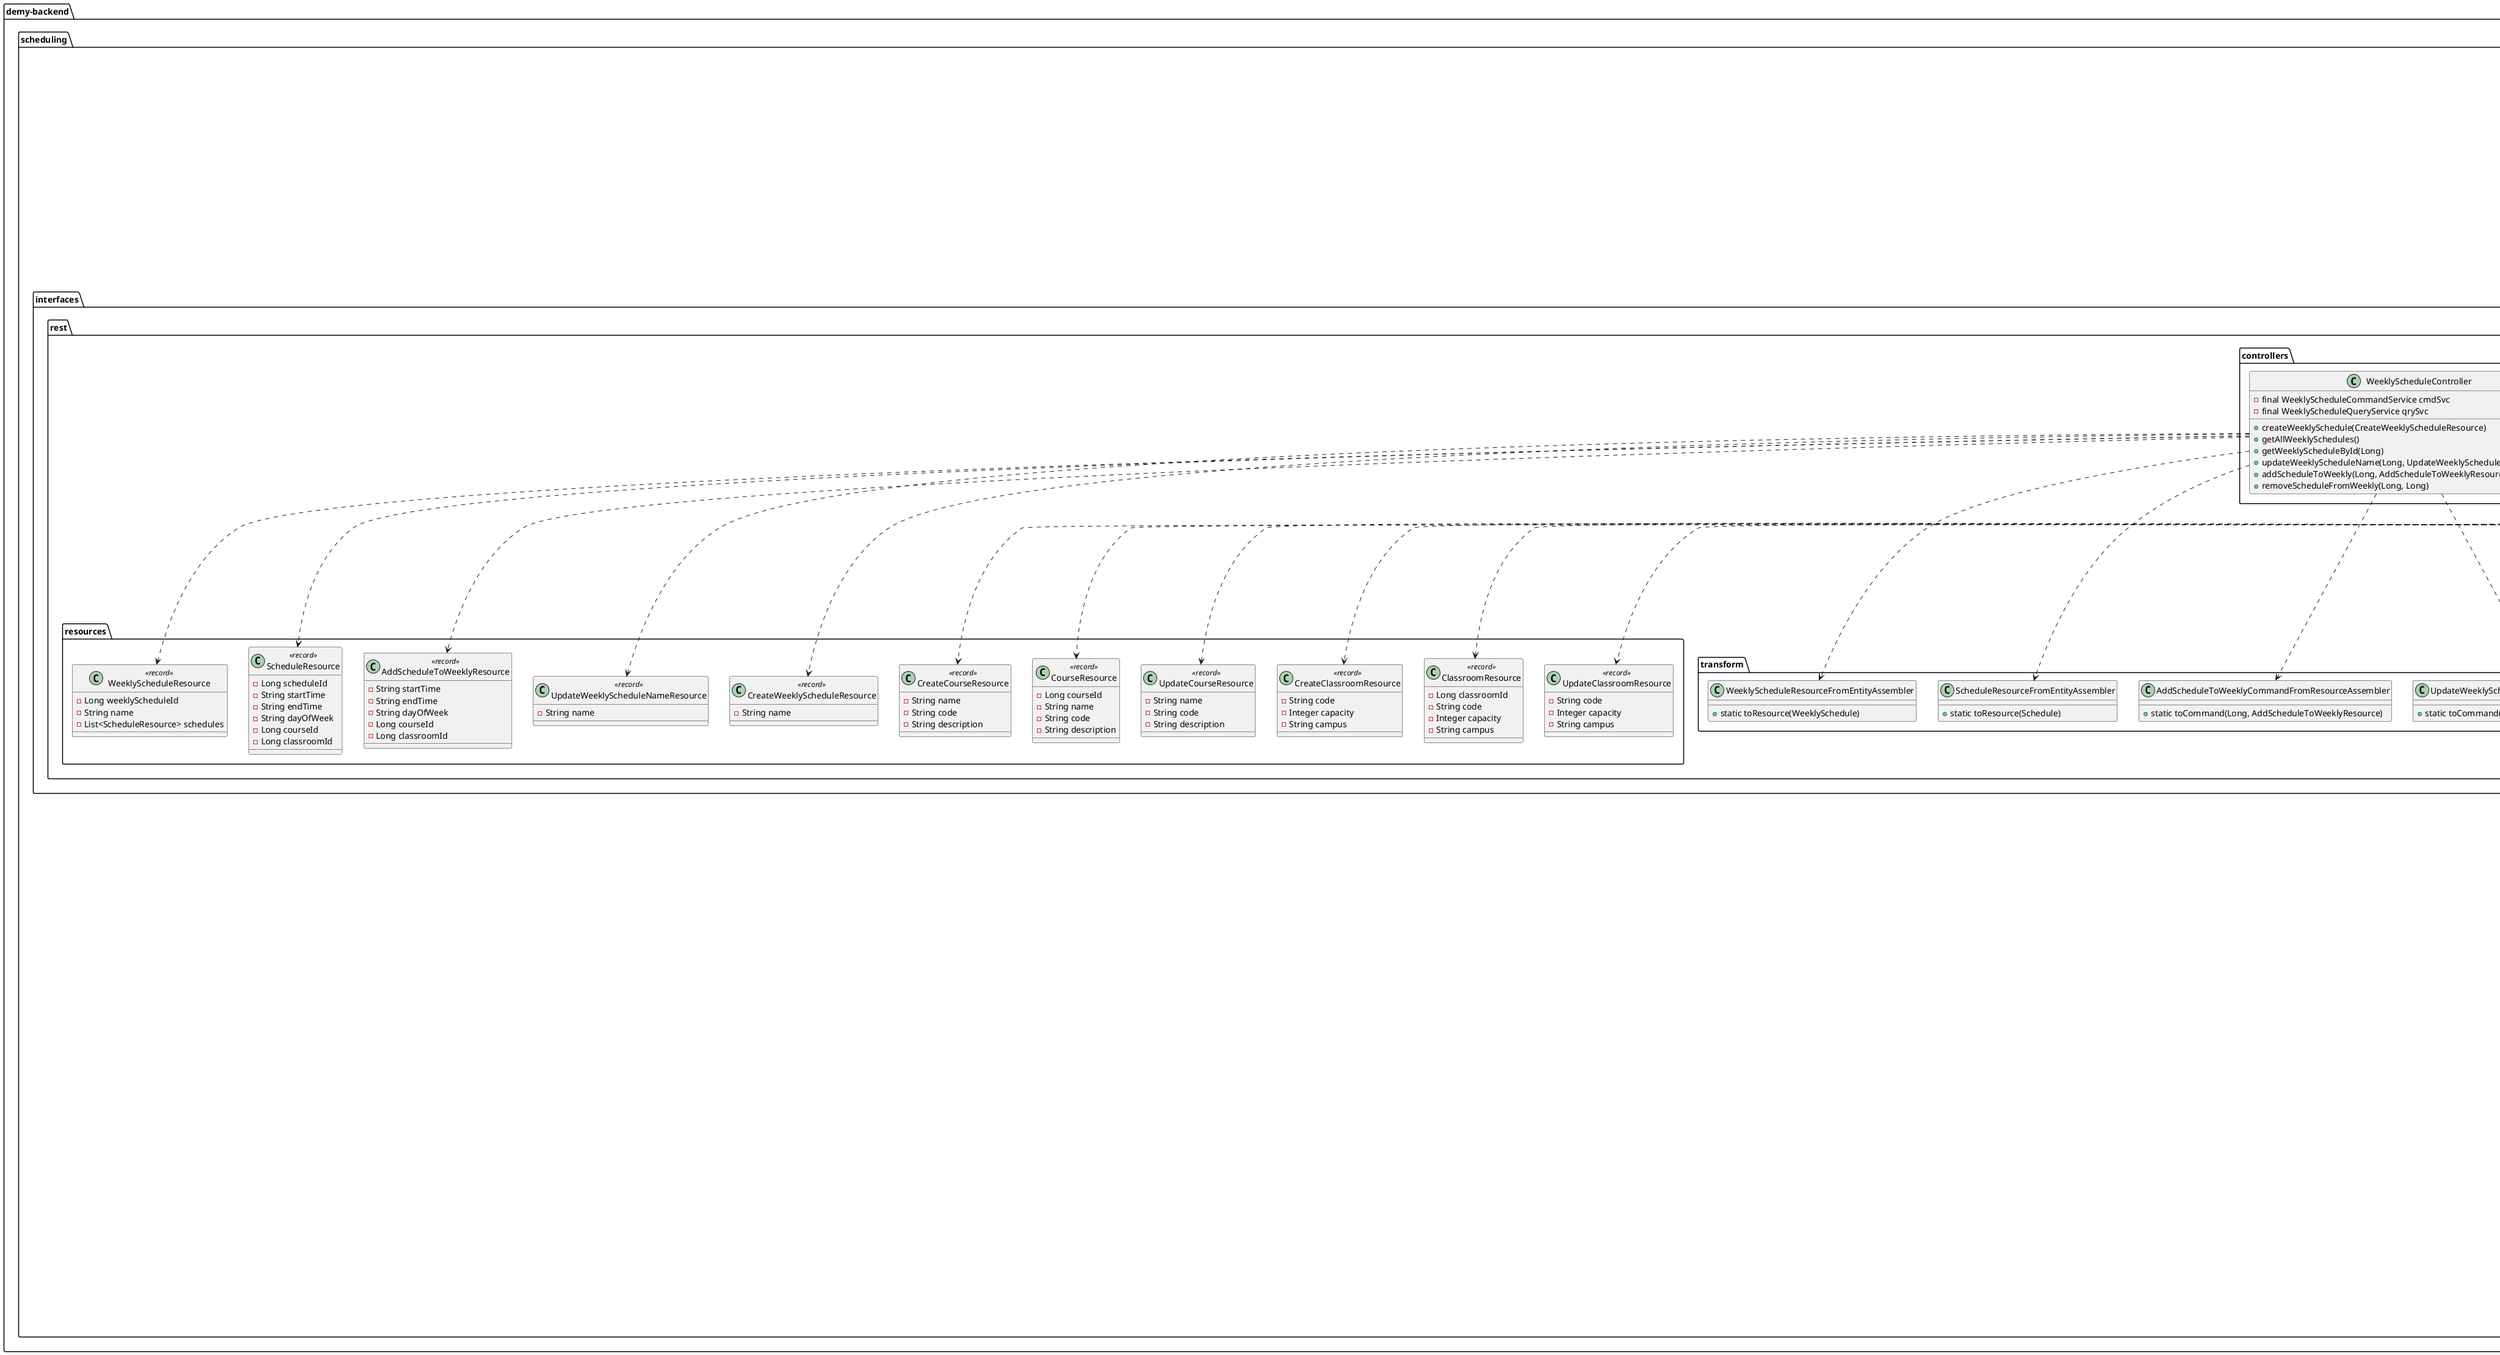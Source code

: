 @startuml
package demy-backend as demy_backend {
    package scheduling {
        ' Application Layer
        package application {
            package internal {
                package commandservices {
                    class ClassroomCommandServiceImpl {
                        - final ClassroomRepository classroomRepository
                        + ClassroomCommandServiceImpl(ClassroomRepository)
                        + Long handle(CreateClassroomCommand)
                        + void handle(DeleteClassroomCommand)
                        + Optional<Classroom> handle(UpdateClassroomCommand)
                    }
                    class CourseCommandServiceImpl {
                        - final CourseRepository courseRepository
                        + CourseCommandServiceImpl(CourseRepository)
                        + Long handle(CreateCourseCommand)
                        + void handle(DeleteCourseCommand)
                        + Optional<Course> handle(UpdateCourseCommand)
                    }
                    class WeeklyScheduleCommandServiceImpl {
                        - final WeeklyScheduleRepository weeklyScheduleRepository
                        + WeeklyScheduleCommandServiceImpl(WeeklyScheduleRepository)
                        + Long handle(CreateWeeklyScheduleCommand)
                        + Optional<WeeklySchedule> handle(UpdateWeeklyScheduleNameCommand)
                        + Optional<WeeklySchedule> handle(AddScheduleToWeeklyCommand)
                        + Optional<WeeklySchedule> handle(RemoveScheduleFromWeeklyCommand)
                    }
                }
                package queryservices {
                    class ClassroomQueryServiceImpl {
                        - final ClassroomRepository classroomRepository
                        + ClassroomQueryServiceImpl(ClassroomRepository)
                        + List<Classroom> handle(GetAllClassroomsQuery)
                        + Optional<Classroom> handle(GetClassroomByIdQuery)
                    }
                    class CourseQueryServiceImpl {
                        - final CourseRepository courseRepository
                        + CourseQueryServiceImpl(CourseRepository)
                        + List<Course> handle(GetAllCoursesQuery)
                        + Optional<Course> handle(GetCourseByIdQuery)
                    }
                    class WeeklyScheduleQueryServiceImpl {
                        - final WeeklyScheduleRepository weeklyScheduleRepository
                        + WeeklyScheduleQueryServiceImpl(WeeklyScheduleRepository)
                        + List<WeeklySchedule> handle(GetAllWeeklySchedulesQuery)
                        + Optional<WeeklySchedule> handle(GetWeeklyScheduleByIdQuery)
                    }
                }
            }
        }
        ' Domain Layer
        package domain {
            package model {
                package aggregates {
                    class Classroom <<AggregateRoot>> {
                        - String code
                        - Integer capacity
                        - String campus
                        # Classroom()
                        + Classroom(String, Integer, String)
                        + Classroom(CreateClassroomCommand)
                        + Classroom updateClassroom(String, Integer, String)
                        + Classroom updateClassroom(UpdateClassroomCommand)
                    }
                    class Course <<AggregateRoot>> {
                        - String name
                        - String code
                        - String description
                        # Course()
                        + Course(String, String, String)
                        + Course(CreateCourseCommand)
                        + Course updateCourse(String, String, String)
                        + Course updateCourse(UpdateCourseCommand)
                    }
                    class WeeklySchedule <<AggregateRoot>> {
                        - String name
                        - List<Schedule> schedules
                        # WeeklySchedule()
                        + WeeklySchedule(String)
                        + WeeklySchedule(CreateWeeklyScheduleCommand)
                        + void updateName(String)
                        + void addSchedule(Schedule)
                        + void addSchedule(String, String, DayOfWeek, Long, Long)
                        + void removeSchedule(Long)
                        + boolean hasConflicts()
                        + List<ScheduleConflict> getConflicts()
                        - boolean hasConflictWith(Schedule)
                    }
                }
                package entities {
                    class Schedule <<Entity>> {
                        - String startTime
                        - String endTime
                        - DayOfWeek dayOfWeek
                        - Long courseId
                        - Long classroomId
                        - WeeklySchedule weeklySchedule
                        # Schedule()
                        + Schedule(String, String, DayOfWeek, Long, Long)
                        + boolean conflictsWith(Schedule)
                        + void setWeeklySchedule(WeeklySchedule)
                    }
                }
                package valueobjects {
                    class ClassroomId <<ValueObject>> {
                        - Long id
                        + ClassroomId()
                        + ClassroomId(Long)
                    }
                    class CourseId <<ValueObject>> {
                        - Long id
                        + CourseId()
                        + CourseId(Long)
                    }
                    class TimeRange <<ValueObject>> {
                        - LocalTime startTime
                        - LocalTime endTime
                        + TimeRange(LocalTime, LocalTime)
                        + TimeRange(String, String)
                        + boolean overlapsWith(TimeRange)
                    }
                    enum DayOfWeek <<ValueObject>> {
                        MONDAY
                        TUESDAY
                        WEDNESDAY
                        THURSDAY
                        FRIDAY
                        SATURDAY
                        SUNDAY
                    }
                    class ScheduleConflict <<ValueObject>> {
                        - Schedule schedule1
                        - Schedule schedule2
                    }
                }
                package commands {
                    class CreateClassroomCommand <<record>> {
                        - String code
                        - Integer capacity
                        - String campus
                    }
                    class UpdateClassroomCommand <<record>> {
                        - Long classroomId
                        - String code
                        - Integer capacity
                        - String campus
                    }
                    class DeleteClassroomCommand <<record>> {
                        - Long classroomId
                    }
                    class CreateCourseCommand <<record>> {
                        - String name
                        - String code
                        - String description
                    }
                    class UpdateCourseCommand <<record>> {
                        - Long courseId
                        - String name
                        - String code
                        - String description
                    }
                    class DeleteCourseCommand <<record>> {
                        - Long courseId
                    }
                    class CreateWeeklyScheduleCommand <<record>> {
                        - String name
                    }
                    class UpdateWeeklyScheduleNameCommand <<record>> {
                        - Long weeklyScheduleId
                        - String name
                    }
                    class AddScheduleToWeeklyCommand <<record>> {
                        - Long weeklyScheduleId
                        - String startTime
                        - String endTime
                        - String dayOfWeek
                        - Long courseId
                        - Long classroomId
                    }
                    class RemoveScheduleFromWeeklyCommand <<record>> {
                        - Long weeklyScheduleId
                        - Long scheduleId
                    }
                }
                package queries {
                    class GetAllClassroomsQuery <<record>> {}
                    class GetClassroomByIdQuery <<record>> {
                        - Long classroomId
                    }
                    class GetAllCoursesQuery <<record>> {}
                    class GetCourseByIdQuery <<record>> {
                        - Long courseId
                    }
                    class GetAllWeeklySchedulesQuery <<record>> {}
                    class GetWeeklyScheduleByIdQuery <<record>> {
                        - Long weeklyScheduleId
                    }
                }
                package services {
                    interface ClassroomCommandService {
                        + Long handle(CreateClassroomCommand)
                        + void handle(DeleteClassroomCommand)
                        + Optional<Classroom> handle(UpdateClassroomCommand)
                    }
                    interface ClassroomQueryService {
                        + List<Classroom> handle(GetAllClassroomsQuery)
                        + Optional<Classroom> handle(GetClassroomByIdQuery)
                    }
                    interface CourseCommandService {
                        + Long handle(CreateCourseCommand)
                        + void handle(DeleteCourseCommand)
                        + Optional<Course> handle(UpdateCourseCommand)
                    }
                    interface CourseQueryService {
                        + List<Course> handle(GetAllCoursesQuery)
                        + Optional<Course> handle(GetCourseByIdQuery)
                    }
                    interface WeeklyScheduleCommandService {
                        + Long handle(CreateWeeklyScheduleCommand)
                        + Optional<WeeklySchedule> handle(UpdateWeeklyScheduleNameCommand)
                        + Optional<WeeklySchedule> handle(AddScheduleToWeeklyCommand)
                        + Optional<WeeklySchedule> handle(RemoveScheduleFromWeeklyCommand)
                    }
                    interface WeeklyScheduleQueryService {
                        + List<WeeklySchedule> handle(GetAllWeeklySchedulesQuery)
                        + Optional<WeeklySchedule> handle(GetWeeklyScheduleByIdQuery)
                    }
                }
            }
        }
        ' Infrastructure Layer
        package infrastructure {
            package persistence {
                package jpa {
                    package repositories {
                        interface ClassroomRepository {
                            + boolean existsByCode(String)
                            + Optional<Classroom> findByCode(String)
                            + List<Classroom> findByCampus(String)
                        }
                        interface CourseRepository {
                            + boolean existsByCode(String)
                            + Optional<Course> findByCode(String)
                            + List<Course> findByNameContaining(String)
                        }
                        interface WeeklyScheduleRepository {
                            + boolean existsByName(String)
                            + Optional<WeeklySchedule> findByName(String)
                        }
                    }
                }
            }
        }
        ' Interfaces Layer (REST)
        package interfaces {
            package rest {
                package controllers {
                    class ClassroomController {
                        - final ClassroomCommandService cmdSvc
                        - final ClassroomQueryService qrySvc
                        + createClassroom(CreateClassroomResource)
                        + getAllClassrooms()
                        + getClassroomById(Long)
                        + updateClassroom(Long, UpdateClassroomResource)
                        + deleteClassroom(Long)
                    }
                    class CourseController {
                        - final CourseCommandService cmdSvc
                        - final CourseQueryService qrySvc
                        + createCourse(CreateCourseResource)
                        + getAllCourses()
                        + getCourseById(Long)
                        + updateCourse(Long, UpdateCourseResource)
                        + deleteCourse(Long)
                    }
                    class WeeklyScheduleController {
                        - final WeeklyScheduleCommandService cmdSvc
                        - final WeeklyScheduleQueryService qrySvc
                        + createWeeklySchedule(CreateWeeklyScheduleResource)
                        + getAllWeeklySchedules()
                        + getWeeklyScheduleById(Long)
                        + updateWeeklyScheduleName(Long, UpdateWeeklyScheduleNameResource)
                        + addScheduleToWeekly(Long, AddScheduleToWeeklyResource)
                        + removeScheduleFromWeekly(Long, Long)
                    }
                }
                package resources {
                    class ClassroomResource <<record>> {
                        - Long classroomId
                        - String code
                        - Integer capacity
                        - String campus
                    }
                    class CreateClassroomResource <<record>> {
                        - String code
                        - Integer capacity
                        - String campus
                    }
                    class UpdateClassroomResource <<record>> {
                        - String code
                        - Integer capacity
                        - String campus
                    }
                    class CourseResource <<record>> {
                        - Long courseId
                        - String name
                        - String code
                        - String description
                    }
                    class CreateCourseResource <<record>> {
                        - String name
                        - String code
                        - String description
                    }
                    class UpdateCourseResource <<record>> {
                        - String name
                        - String code
                        - String description
                    }
                    class WeeklyScheduleResource <<record>> {
                        - Long weeklyScheduleId
                        - String name
                        - List<ScheduleResource> schedules
                    }
                    class CreateWeeklyScheduleResource <<record>> {
                        - String name
                    }
                    class UpdateWeeklyScheduleNameResource <<record>> {
                        - String name
                    }
                    class AddScheduleToWeeklyResource <<record>> {
                        - String startTime
                        - String endTime
                        - String dayOfWeek
                        - Long courseId
                        - Long classroomId
                    }
                    class ScheduleResource <<record>> {
                        - Long scheduleId
                        - String startTime
                        - String endTime
                        - String dayOfWeek
                        - Long courseId
                        - Long classroomId
                    }
                }
                package transform {
                    class ClassroomResourceFromEntityAssembler {
                        + static toResource(Classroom)
                    }
                    class CreateClassroomCommandFromResourceAssembler {
                        + static toCommand(CreateClassroomResource)
                    }
                    class UpdateClassroomCommandFromResourceAssembler {
                        + static toCommand(Long, UpdateClassroomResource)
                    }
                    class CourseResourceFromEntityAssembler {
                        + static toResource(Course)
                    }
                    class CreateCourseCommandFromResourceAssembler {
                        + static toCommand(CreateCourseResource)
                    }
                    class UpdateCourseCommandFromResourceAssembler {
                        + static toCommand(Long, UpdateCourseResource)
                    }
                    class WeeklyScheduleResourceFromEntityAssembler {
                        + static toResource(WeeklySchedule)
                    }
                    class CreateWeeklyScheduleCommandFromResourceAssembler {
                        + static toCommand(CreateWeeklyScheduleResource)
                    }
                    class UpdateWeeklyScheduleNameCommandFromResourceAssembler {
                        + static toCommand(Long, UpdateWeeklyScheduleNameResource)
                    }
                    class AddScheduleToWeeklyCommandFromResourceAssembler {
                        + static toCommand(Long, AddScheduleToWeeklyResource)
                    }
                    class ScheduleResourceFromEntityAssembler {
                        + static toResource(Schedule)
                    }
                }
            }
        }
    }
}

' Shared Domain & Infrastructure
package shared {
    package domain {
        package model {
            package aggregates {
                class AuditableAbstractAggregateRoot <<abstract>> {
                    - Long id
                    - Date createdAt
                    - Date updatedAt
                    + void addDomainEvent(Object)
                }
            }
        }
    }
}

' Spring & Hibernate Types
package org.springframework.data.domain {
    class AbstractAggregateRoot {}
}
package org.springframework.data.jpa.repository {
    interface JpaRepository {}
}

' Relationships: Service Impl to Service & Repository
ClassroomCommandServiceImpl ..|> ClassroomCommandService
ClassroomCommandServiceImpl --> ClassroomRepository
CourseCommandServiceImpl ..|> CourseCommandService
CourseCommandServiceImpl --> CourseRepository
WeeklyScheduleCommandServiceImpl ..|> WeeklyScheduleCommandService
WeeklyScheduleCommandServiceImpl --> WeeklyScheduleRepository

ClassroomQueryServiceImpl ..|> ClassroomQueryService
ClassroomQueryServiceImpl --> ClassroomRepository
CourseQueryServiceImpl ..|> CourseQueryService
CourseQueryServiceImpl --> CourseRepository
WeeklyScheduleQueryServiceImpl ..|> WeeklyScheduleQueryService
WeeklyScheduleQueryServiceImpl --> WeeklyScheduleRepository

' Command & Query Dependencies
ClassroomCommandService ..> CreateClassroomCommand
ClassroomCommandService ..> DeleteClassroomCommand
ClassroomCommandService ..> UpdateClassroomCommand
ClassroomQueryService ..> GetAllClassroomsQuery
ClassroomQueryService ..> GetClassroomByIdQuery

CourseCommandService ..> CreateCourseCommand
CourseCommandService ..> DeleteCourseCommand
CourseCommandService ..> UpdateCourseCommand
CourseQueryService ..> GetAllCoursesQuery
CourseQueryService ..> GetCourseByIdQuery

WeeklyScheduleCommandService ..> CreateWeeklyScheduleCommand
WeeklyScheduleCommandService ..> UpdateWeeklyScheduleNameCommand
WeeklyScheduleCommandService ..> AddScheduleToWeeklyCommand
WeeklyScheduleCommandService ..> RemoveScheduleFromWeeklyCommand
WeeklyScheduleQueryService ..> GetAllWeeklySchedulesQuery
WeeklyScheduleQueryService ..> GetWeeklyScheduleByIdQuery

' Aggregates Commands
Classroom ..> CreateClassroomCommand
Classroom ..> UpdateClassroomCommand
Course ..> CreateCourseCommand
Course ..> UpdateCourseCommand
WeeklySchedule ..> CreateWeeklyScheduleCommand
WeeklySchedule ..> UpdateWeeklyScheduleNameCommand
WeeklySchedule ..> AddScheduleToWeeklyCommand
WeeklySchedule ..> RemoveScheduleFromWeeklyCommand

' Repository Dependencies
ClassroomRepository --|> JpaRepository
ClassroomRepository ..> Classroom
CourseRepository --|> JpaRepository
CourseRepository ..> Course
WeeklyScheduleRepository --|> JpaRepository
WeeklyScheduleRepository ..> WeeklySchedule

' Value Object Usage
Schedule --> ClassroomId
Schedule --> CourseId
Schedule --> DayOfWeek
Schedule --> TimeRange
WeeklySchedule --> ScheduleConflict

' Aggregates & Entities Relationships
WeeklySchedule ||--o{ Schedule

' Inheritance
Classroom --|> AuditableAbstractAggregateRoot
Course --|> AuditableAbstractAggregateRoot
WeeklySchedule --|> AuditableAbstractAggregateRoot
AuditableAbstractAggregateRoot --|> AbstractAggregateRoot

' Controllers & Services
ClassroomController ..> ClassroomCommandService
ClassroomController ..> ClassroomQueryService
CourseController ..> CourseCommandService
CourseController ..> CourseQueryService
WeeklyScheduleController ..> WeeklyScheduleCommandService
WeeklyScheduleController ..> WeeklyScheduleQueryService

' Controllers & Resources & Assemblers
ClassroomController ..> CreateClassroomCommandFromResourceAssembler
ClassroomController ..> UpdateClassroomCommandFromResourceAssembler
ClassroomController ..> ClassroomResourceFromEntityAssembler
ClassroomController ..> CreateClassroomResource
ClassroomController ..> UpdateClassroomResource
ClassroomController ..> ClassroomResource

CourseController ..> CreateCourseCommandFromResourceAssembler
CourseController ..> UpdateCourseCommandFromResourceAssembler
CourseController ..> CourseResourceFromEntityAssembler
CourseController ..> CreateCourseResource
CourseController ..> UpdateCourseResource
CourseController ..> CourseResource

WeeklyScheduleController ..> CreateWeeklyScheduleCommandFromResourceAssembler
WeeklyScheduleController ..> UpdateWeeklyScheduleNameCommandFromResourceAssembler
WeeklyScheduleController ..> AddScheduleToWeeklyCommandFromResourceAssembler
WeeklyScheduleController ..> WeeklyScheduleResourceFromEntityAssembler
WeeklyScheduleController ..> ScheduleResourceFromEntityAssembler
WeeklyScheduleController ..> CreateWeeklyScheduleResource
WeeklyScheduleController ..> UpdateWeeklyScheduleNameResource
WeeklyScheduleController ..> AddScheduleToWeeklyResource
WeeklyScheduleController ..> WeeklyScheduleResource
WeeklyScheduleController ..> ScheduleResource

@enduml